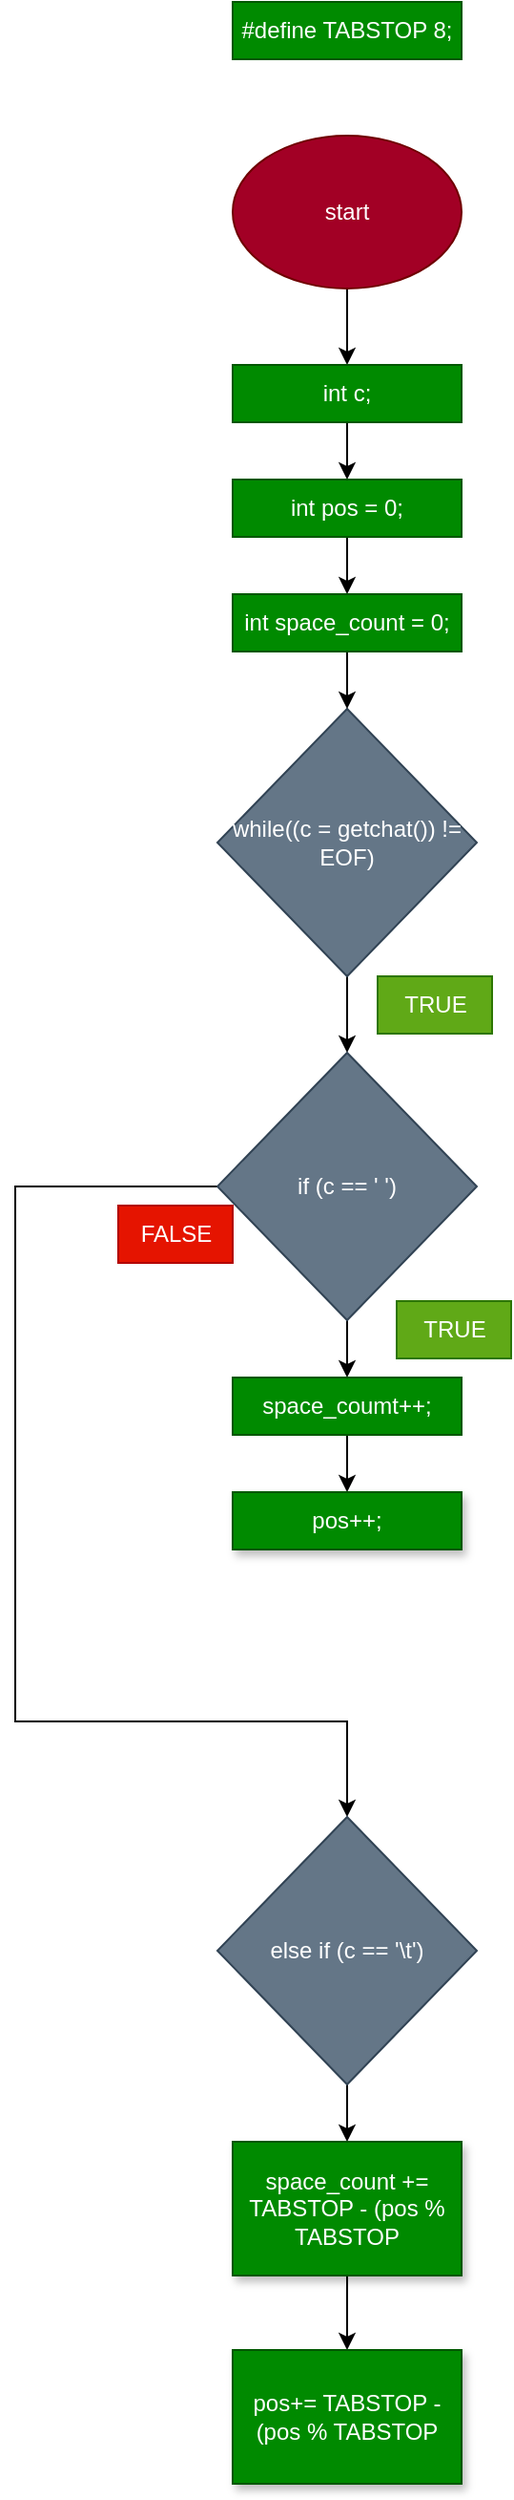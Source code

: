 <mxfile version="27.0.2">
  <diagram id="C5RBs43oDa-KdzZeNtuy" name="Page-1">
    <mxGraphModel dx="1120" dy="1257" grid="1" gridSize="10" guides="1" tooltips="1" connect="1" arrows="1" fold="1" page="1" pageScale="1" pageWidth="827" pageHeight="1169" math="0" shadow="0" adaptiveColors="none">
      <root>
        <mxCell id="WIyWlLk6GJQsqaUBKTNV-0" />
        <mxCell id="WIyWlLk6GJQsqaUBKTNV-1" parent="WIyWlLk6GJQsqaUBKTNV-0" />
        <mxCell id="xR8TET5uahWn8i2gXeEt-6" style="edgeStyle=orthogonalEdgeStyle;rounded=0;orthogonalLoop=1;jettySize=auto;html=1;exitX=0.5;exitY=1;exitDx=0;exitDy=0;entryX=0.5;entryY=0;entryDx=0;entryDy=0;" edge="1" parent="WIyWlLk6GJQsqaUBKTNV-1" source="xR8TET5uahWn8i2gXeEt-0" target="xR8TET5uahWn8i2gXeEt-1">
          <mxGeometry relative="1" as="geometry" />
        </mxCell>
        <mxCell id="xR8TET5uahWn8i2gXeEt-0" value="start" style="ellipse;whiteSpace=wrap;html=1;fillColor=#a20025;fontColor=#ffffff;strokeColor=#6F0000;" vertex="1" parent="WIyWlLk6GJQsqaUBKTNV-1">
          <mxGeometry x="354" y="120" width="120" height="80" as="geometry" />
        </mxCell>
        <mxCell id="xR8TET5uahWn8i2gXeEt-13" value="" style="edgeStyle=orthogonalEdgeStyle;rounded=0;orthogonalLoop=1;jettySize=auto;html=1;" edge="1" parent="WIyWlLk6GJQsqaUBKTNV-1" source="xR8TET5uahWn8i2gXeEt-1" target="xR8TET5uahWn8i2gXeEt-12">
          <mxGeometry relative="1" as="geometry" />
        </mxCell>
        <mxCell id="xR8TET5uahWn8i2gXeEt-1" value="int c;" style="rounded=0;whiteSpace=wrap;html=1;fillColor=#008a00;fontColor=#ffffff;strokeColor=#005700;" vertex="1" parent="WIyWlLk6GJQsqaUBKTNV-1">
          <mxGeometry x="354" y="240" width="120" height="30" as="geometry" />
        </mxCell>
        <mxCell id="xR8TET5uahWn8i2gXeEt-2" value="TRUE" style="text;html=1;align=center;verticalAlign=middle;resizable=0;points=[];autosize=1;strokeColor=#2D7600;fillColor=#60a917;fontColor=#ffffff;" vertex="1" parent="WIyWlLk6GJQsqaUBKTNV-1">
          <mxGeometry x="440" y="730" width="60" height="30" as="geometry" />
        </mxCell>
        <mxCell id="xR8TET5uahWn8i2gXeEt-3" value="FALSE" style="text;html=1;align=center;verticalAlign=middle;resizable=0;points=[];autosize=1;strokeColor=#B20000;fillColor=#e51400;fontColor=#ffffff;" vertex="1" parent="WIyWlLk6GJQsqaUBKTNV-1">
          <mxGeometry x="294" y="680" width="60" height="30" as="geometry" />
        </mxCell>
        <mxCell id="xR8TET5uahWn8i2gXeEt-21" value="" style="edgeStyle=orthogonalEdgeStyle;rounded=0;orthogonalLoop=1;jettySize=auto;html=1;" edge="1" parent="WIyWlLk6GJQsqaUBKTNV-1" source="xR8TET5uahWn8i2gXeEt-4" target="xR8TET5uahWn8i2gXeEt-18">
          <mxGeometry relative="1" as="geometry" />
        </mxCell>
        <mxCell id="xR8TET5uahWn8i2gXeEt-4" value="while((c = getchat()) != EOF)" style="rhombus;whiteSpace=wrap;html=1;fillColor=#647687;fontColor=#ffffff;strokeColor=#314354;" vertex="1" parent="WIyWlLk6GJQsqaUBKTNV-1">
          <mxGeometry x="346" y="420" width="136" height="140" as="geometry" />
        </mxCell>
        <mxCell id="xR8TET5uahWn8i2gXeEt-16" value="" style="edgeStyle=orthogonalEdgeStyle;rounded=0;orthogonalLoop=1;jettySize=auto;html=1;" edge="1" parent="WIyWlLk6GJQsqaUBKTNV-1" source="xR8TET5uahWn8i2gXeEt-12" target="xR8TET5uahWn8i2gXeEt-15">
          <mxGeometry relative="1" as="geometry" />
        </mxCell>
        <mxCell id="xR8TET5uahWn8i2gXeEt-12" value="int pos = 0;" style="rounded=0;whiteSpace=wrap;html=1;fillColor=#008a00;fontColor=#ffffff;strokeColor=#005700;" vertex="1" parent="WIyWlLk6GJQsqaUBKTNV-1">
          <mxGeometry x="354" y="300" width="120" height="30" as="geometry" />
        </mxCell>
        <mxCell id="xR8TET5uahWn8i2gXeEt-14" value="#define TABSTOP 8;" style="rounded=0;whiteSpace=wrap;html=1;fillColor=#008a00;fontColor=#ffffff;strokeColor=#005700;" vertex="1" parent="WIyWlLk6GJQsqaUBKTNV-1">
          <mxGeometry x="354" y="50" width="120" height="30" as="geometry" />
        </mxCell>
        <mxCell id="xR8TET5uahWn8i2gXeEt-17" value="" style="edgeStyle=orthogonalEdgeStyle;rounded=0;orthogonalLoop=1;jettySize=auto;html=1;" edge="1" parent="WIyWlLk6GJQsqaUBKTNV-1" source="xR8TET5uahWn8i2gXeEt-15" target="xR8TET5uahWn8i2gXeEt-4">
          <mxGeometry relative="1" as="geometry" />
        </mxCell>
        <mxCell id="xR8TET5uahWn8i2gXeEt-15" value="int space_count = 0;" style="rounded=0;whiteSpace=wrap;html=1;fillColor=#008a00;fontColor=#ffffff;strokeColor=#005700;" vertex="1" parent="WIyWlLk6GJQsqaUBKTNV-1">
          <mxGeometry x="354" y="360" width="120" height="30" as="geometry" />
        </mxCell>
        <mxCell id="xR8TET5uahWn8i2gXeEt-26" style="edgeStyle=orthogonalEdgeStyle;rounded=0;orthogonalLoop=1;jettySize=auto;html=1;exitX=0.5;exitY=1;exitDx=0;exitDy=0;entryX=0.5;entryY=0;entryDx=0;entryDy=0;" edge="1" parent="WIyWlLk6GJQsqaUBKTNV-1" source="xR8TET5uahWn8i2gXeEt-18" target="xR8TET5uahWn8i2gXeEt-22">
          <mxGeometry relative="1" as="geometry" />
        </mxCell>
        <mxCell id="xR8TET5uahWn8i2gXeEt-32" style="edgeStyle=orthogonalEdgeStyle;rounded=0;orthogonalLoop=1;jettySize=auto;html=1;exitX=0;exitY=0.5;exitDx=0;exitDy=0;entryX=0.5;entryY=0;entryDx=0;entryDy=0;" edge="1" parent="WIyWlLk6GJQsqaUBKTNV-1" source="xR8TET5uahWn8i2gXeEt-18" target="xR8TET5uahWn8i2gXeEt-27">
          <mxGeometry relative="1" as="geometry">
            <Array as="points">
              <mxPoint x="240" y="670" />
              <mxPoint x="240" y="950" />
              <mxPoint x="414" y="950" />
            </Array>
          </mxGeometry>
        </mxCell>
        <mxCell id="xR8TET5uahWn8i2gXeEt-18" value="if (c == &#39; &#39;)" style="rhombus;whiteSpace=wrap;html=1;fillColor=#647687;fontColor=#ffffff;strokeColor=#314354;" vertex="1" parent="WIyWlLk6GJQsqaUBKTNV-1">
          <mxGeometry x="346" y="600" width="136" height="140" as="geometry" />
        </mxCell>
        <mxCell id="xR8TET5uahWn8i2gXeEt-20" value="TRUE" style="text;html=1;align=center;verticalAlign=middle;resizable=0;points=[];autosize=1;strokeColor=#2D7600;fillColor=#60a917;fontColor=#ffffff;" vertex="1" parent="WIyWlLk6GJQsqaUBKTNV-1">
          <mxGeometry x="430" y="560" width="60" height="30" as="geometry" />
        </mxCell>
        <mxCell id="xR8TET5uahWn8i2gXeEt-24" value="" style="edgeStyle=orthogonalEdgeStyle;rounded=0;orthogonalLoop=1;jettySize=auto;html=1;" edge="1" parent="WIyWlLk6GJQsqaUBKTNV-1" source="xR8TET5uahWn8i2gXeEt-22" target="xR8TET5uahWn8i2gXeEt-23">
          <mxGeometry relative="1" as="geometry" />
        </mxCell>
        <mxCell id="xR8TET5uahWn8i2gXeEt-22" value="space_coumt++;" style="rounded=0;whiteSpace=wrap;html=1;fillColor=#008a00;fontColor=#ffffff;strokeColor=#005700;" vertex="1" parent="WIyWlLk6GJQsqaUBKTNV-1">
          <mxGeometry x="354" y="770" width="120" height="30" as="geometry" />
        </mxCell>
        <mxCell id="xR8TET5uahWn8i2gXeEt-23" value="pos++;" style="rounded=0;whiteSpace=wrap;html=1;fillColor=#008a00;fontColor=#ffffff;strokeColor=#005700;shadow=1;" vertex="1" parent="WIyWlLk6GJQsqaUBKTNV-1">
          <mxGeometry x="354" y="830" width="120" height="30" as="geometry" />
        </mxCell>
        <mxCell id="xR8TET5uahWn8i2gXeEt-29" value="" style="edgeStyle=orthogonalEdgeStyle;rounded=0;orthogonalLoop=1;jettySize=auto;html=1;" edge="1" parent="WIyWlLk6GJQsqaUBKTNV-1" source="xR8TET5uahWn8i2gXeEt-27" target="xR8TET5uahWn8i2gXeEt-28">
          <mxGeometry relative="1" as="geometry" />
        </mxCell>
        <mxCell id="xR8TET5uahWn8i2gXeEt-27" value="else if (c == &#39;\t&#39;)" style="rhombus;whiteSpace=wrap;html=1;fillColor=#647687;fontColor=#ffffff;strokeColor=#314354;" vertex="1" parent="WIyWlLk6GJQsqaUBKTNV-1">
          <mxGeometry x="346" y="1000" width="136" height="140" as="geometry" />
        </mxCell>
        <mxCell id="xR8TET5uahWn8i2gXeEt-31" value="" style="edgeStyle=orthogonalEdgeStyle;rounded=0;orthogonalLoop=1;jettySize=auto;html=1;" edge="1" parent="WIyWlLk6GJQsqaUBKTNV-1" source="xR8TET5uahWn8i2gXeEt-28" target="xR8TET5uahWn8i2gXeEt-30">
          <mxGeometry relative="1" as="geometry" />
        </mxCell>
        <mxCell id="xR8TET5uahWn8i2gXeEt-28" value="space_count += TABSTOP - (pos % TABSTOP" style="rounded=0;whiteSpace=wrap;html=1;fillColor=#008a00;fontColor=#ffffff;strokeColor=#005700;shadow=1;" vertex="1" parent="WIyWlLk6GJQsqaUBKTNV-1">
          <mxGeometry x="354" y="1170" width="120" height="70" as="geometry" />
        </mxCell>
        <mxCell id="xR8TET5uahWn8i2gXeEt-30" value="pos+= TABSTOP - (pos % TABSTOP" style="rounded=0;whiteSpace=wrap;html=1;fillColor=#008a00;fontColor=#ffffff;strokeColor=#005700;shadow=1;" vertex="1" parent="WIyWlLk6GJQsqaUBKTNV-1">
          <mxGeometry x="354" y="1279" width="120" height="70" as="geometry" />
        </mxCell>
      </root>
    </mxGraphModel>
  </diagram>
</mxfile>
